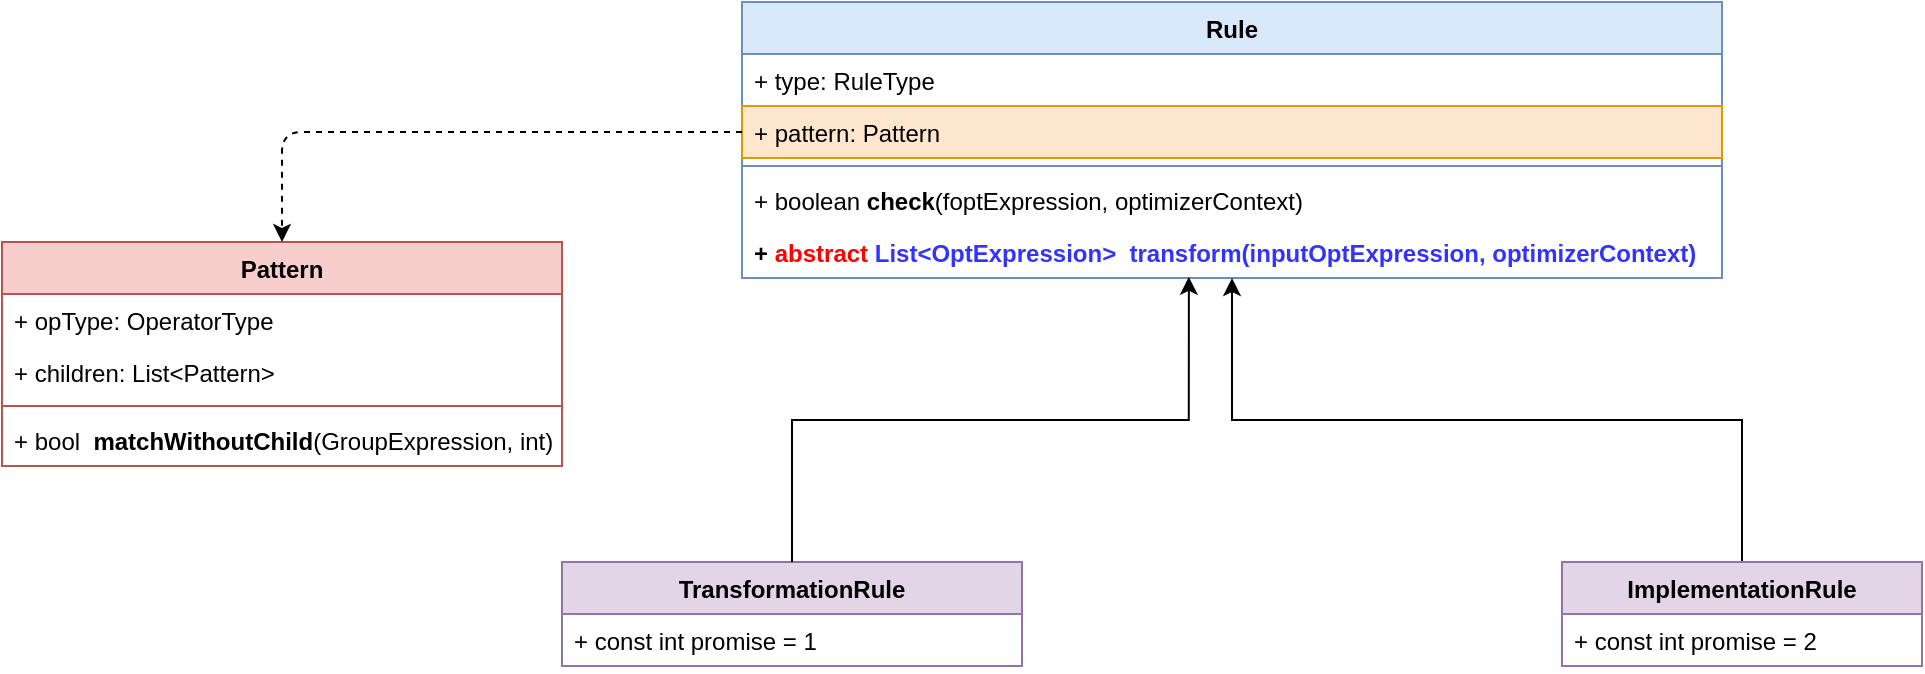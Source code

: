 <mxfile version="22.0.5" type="device">
  <diagram name="第 1 页" id="Gtit3rpH7SSGUtAuY61A">
    <mxGraphModel dx="1728" dy="990" grid="1" gridSize="10" guides="1" tooltips="1" connect="1" arrows="1" fold="1" page="1" pageScale="1" pageWidth="827" pageHeight="1169" math="0" shadow="0">
      <root>
        <mxCell id="0" />
        <mxCell id="1" parent="0" />
        <mxCell id="MEuKXHh1rBBYqSsWhMJD-1" value="Rule" style="swimlane;fontStyle=1;align=center;verticalAlign=top;childLayout=stackLayout;horizontal=1;startSize=26;horizontalStack=0;resizeParent=1;resizeParentMax=0;resizeLast=0;collapsible=1;marginBottom=0;whiteSpace=wrap;html=1;fillColor=#dae8fc;strokeColor=#6c8ebf;" vertex="1" parent="1">
          <mxGeometry x="530" y="100" width="490" height="138" as="geometry" />
        </mxCell>
        <mxCell id="MEuKXHh1rBBYqSsWhMJD-2" value="+&amp;nbsp;type&lt;span style=&quot;background-color: initial;&quot;&gt;:&amp;nbsp;&lt;/span&gt;RuleType" style="text;strokeColor=none;fillColor=none;align=left;verticalAlign=top;spacingLeft=4;spacingRight=4;overflow=hidden;rotatable=0;points=[[0,0.5],[1,0.5]];portConstraint=eastwest;whiteSpace=wrap;html=1;" vertex="1" parent="MEuKXHh1rBBYqSsWhMJD-1">
          <mxGeometry y="26" width="490" height="26" as="geometry" />
        </mxCell>
        <mxCell id="MEuKXHh1rBBYqSsWhMJD-5" value="+&amp;nbsp;pattern&lt;span style=&quot;background-color: initial;&quot;&gt;:&amp;nbsp;Pattern&lt;/span&gt;" style="text;strokeColor=#d79b00;fillColor=#ffe6cc;align=left;verticalAlign=top;spacingLeft=4;spacingRight=4;overflow=hidden;rotatable=0;points=[[0,0.5],[1,0.5]];portConstraint=eastwest;whiteSpace=wrap;html=1;" vertex="1" parent="MEuKXHh1rBBYqSsWhMJD-1">
          <mxGeometry y="52" width="490" height="26" as="geometry" />
        </mxCell>
        <mxCell id="MEuKXHh1rBBYqSsWhMJD-3" value="" style="line;strokeWidth=1;fillColor=none;align=left;verticalAlign=middle;spacingTop=-1;spacingLeft=3;spacingRight=3;rotatable=0;labelPosition=right;points=[];portConstraint=eastwest;strokeColor=inherit;" vertex="1" parent="MEuKXHh1rBBYqSsWhMJD-1">
          <mxGeometry y="78" width="490" height="8" as="geometry" />
        </mxCell>
        <mxCell id="MEuKXHh1rBBYqSsWhMJD-4" value="+ boolean &lt;b&gt;check&lt;/b&gt;(foptExpression, optimizerContext)" style="text;strokeColor=none;fillColor=none;align=left;verticalAlign=top;spacingLeft=4;spacingRight=4;overflow=hidden;rotatable=0;points=[[0,0.5],[1,0.5]];portConstraint=eastwest;whiteSpace=wrap;html=1;" vertex="1" parent="MEuKXHh1rBBYqSsWhMJD-1">
          <mxGeometry y="86" width="490" height="26" as="geometry" />
        </mxCell>
        <mxCell id="MEuKXHh1rBBYqSsWhMJD-12" value="&lt;b&gt;+ &lt;font color=&quot;#ff0000&quot;&gt;abstract&lt;/font&gt; &lt;font color=&quot;#3333ff&quot;&gt;List&amp;lt;OptExpression&amp;gt;&amp;nbsp;&lt;span style=&quot;background-color: initial;&quot;&gt;&amp;nbsp;&lt;/span&gt;transform&lt;span style=&quot;background-color: initial;&quot;&gt;(inputOptExpression, optimizerContext)&lt;/span&gt;&lt;/font&gt;&lt;/b&gt;" style="text;strokeColor=none;fillColor=none;align=left;verticalAlign=top;spacingLeft=4;spacingRight=4;overflow=hidden;rotatable=0;points=[[0,0.5],[1,0.5]];portConstraint=eastwest;whiteSpace=wrap;html=1;" vertex="1" parent="MEuKXHh1rBBYqSsWhMJD-1">
          <mxGeometry y="112" width="490" height="26" as="geometry" />
        </mxCell>
        <mxCell id="MEuKXHh1rBBYqSsWhMJD-6" value="Pattern" style="swimlane;fontStyle=1;align=center;verticalAlign=top;childLayout=stackLayout;horizontal=1;startSize=26;horizontalStack=0;resizeParent=1;resizeParentMax=0;resizeLast=0;collapsible=1;marginBottom=0;whiteSpace=wrap;html=1;fillColor=#f8cecc;strokeColor=#b85450;" vertex="1" parent="1">
          <mxGeometry x="160" y="220" width="280" height="112" as="geometry" />
        </mxCell>
        <mxCell id="MEuKXHh1rBBYqSsWhMJD-7" value="+&amp;nbsp;opType&lt;span style=&quot;background-color: initial;&quot;&gt;:&amp;nbsp;&lt;/span&gt;&lt;span style=&quot;background-color: initial;&quot;&gt;OperatorType&lt;/span&gt;" style="text;strokeColor=none;fillColor=none;align=left;verticalAlign=top;spacingLeft=4;spacingRight=4;overflow=hidden;rotatable=0;points=[[0,0.5],[1,0.5]];portConstraint=eastwest;whiteSpace=wrap;html=1;" vertex="1" parent="MEuKXHh1rBBYqSsWhMJD-6">
          <mxGeometry y="26" width="280" height="26" as="geometry" />
        </mxCell>
        <mxCell id="MEuKXHh1rBBYqSsWhMJD-8" value="+&amp;nbsp;children&lt;span style=&quot;background-color: initial;&quot;&gt;: List&amp;lt;&lt;/span&gt;Pattern&amp;gt;" style="text;align=left;verticalAlign=top;spacingLeft=4;spacingRight=4;overflow=hidden;rotatable=0;points=[[0,0.5],[1,0.5]];portConstraint=eastwest;whiteSpace=wrap;html=1;" vertex="1" parent="MEuKXHh1rBBYqSsWhMJD-6">
          <mxGeometry y="52" width="280" height="26" as="geometry" />
        </mxCell>
        <mxCell id="MEuKXHh1rBBYqSsWhMJD-9" value="" style="line;strokeWidth=1;fillColor=none;align=left;verticalAlign=middle;spacingTop=-1;spacingLeft=3;spacingRight=3;rotatable=0;labelPosition=right;points=[];portConstraint=eastwest;strokeColor=inherit;" vertex="1" parent="MEuKXHh1rBBYqSsWhMJD-6">
          <mxGeometry y="78" width="280" height="8" as="geometry" />
        </mxCell>
        <mxCell id="MEuKXHh1rBBYqSsWhMJD-10" value="+ bool&amp;nbsp;&amp;nbsp;&lt;b&gt;matchWithoutChild&lt;/b&gt;&lt;span style=&quot;background-color: initial;&quot;&gt;(GroupExpression, int)&lt;/span&gt;" style="text;strokeColor=none;fillColor=none;align=left;verticalAlign=top;spacingLeft=4;spacingRight=4;overflow=hidden;rotatable=0;points=[[0,0.5],[1,0.5]];portConstraint=eastwest;whiteSpace=wrap;html=1;" vertex="1" parent="MEuKXHh1rBBYqSsWhMJD-6">
          <mxGeometry y="86" width="280" height="26" as="geometry" />
        </mxCell>
        <mxCell id="MEuKXHh1rBBYqSsWhMJD-11" style="edgeStyle=orthogonalEdgeStyle;rounded=1;orthogonalLoop=1;jettySize=auto;html=1;exitX=0;exitY=0.5;exitDx=0;exitDy=0;dashed=1;" edge="1" parent="1" source="MEuKXHh1rBBYqSsWhMJD-5" target="MEuKXHh1rBBYqSsWhMJD-6">
          <mxGeometry relative="1" as="geometry" />
        </mxCell>
        <mxCell id="MEuKXHh1rBBYqSsWhMJD-14" value="TransformationRule" style="swimlane;fontStyle=1;align=center;verticalAlign=top;childLayout=stackLayout;horizontal=1;startSize=26;horizontalStack=0;resizeParent=1;resizeParentMax=0;resizeLast=0;collapsible=1;marginBottom=0;whiteSpace=wrap;html=1;fillColor=#e1d5e7;strokeColor=#9673a6;" vertex="1" parent="1">
          <mxGeometry x="440" y="380" width="230" height="52" as="geometry" />
        </mxCell>
        <mxCell id="MEuKXHh1rBBYqSsWhMJD-20" value="+ const int promise = 1" style="text;align=left;verticalAlign=top;spacingLeft=4;spacingRight=4;overflow=hidden;rotatable=0;points=[[0,0.5],[1,0.5]];portConstraint=eastwest;whiteSpace=wrap;html=1;" vertex="1" parent="MEuKXHh1rBBYqSsWhMJD-14">
          <mxGeometry y="26" width="230" height="26" as="geometry" />
        </mxCell>
        <mxCell id="MEuKXHh1rBBYqSsWhMJD-23" style="edgeStyle=orthogonalEdgeStyle;rounded=0;orthogonalLoop=1;jettySize=auto;html=1;exitX=0.5;exitY=0;exitDx=0;exitDy=0;entryX=0.5;entryY=1;entryDx=0;entryDy=0;" edge="1" parent="1" source="MEuKXHh1rBBYqSsWhMJD-19" target="MEuKXHh1rBBYqSsWhMJD-1">
          <mxGeometry relative="1" as="geometry" />
        </mxCell>
        <mxCell id="MEuKXHh1rBBYqSsWhMJD-19" value="ImplementationRule" style="swimlane;fontStyle=1;align=center;verticalAlign=top;childLayout=stackLayout;horizontal=1;startSize=26;horizontalStack=0;resizeParent=1;resizeParentMax=0;resizeLast=0;collapsible=1;marginBottom=0;whiteSpace=wrap;html=1;fillColor=#e1d5e7;strokeColor=#9673a6;" vertex="1" parent="1">
          <mxGeometry x="940" y="380" width="180" height="52" as="geometry" />
        </mxCell>
        <mxCell id="MEuKXHh1rBBYqSsWhMJD-21" value="+ const int promise = 2" style="text;align=left;verticalAlign=top;spacingLeft=4;spacingRight=4;overflow=hidden;rotatable=0;points=[[0,0.5],[1,0.5]];portConstraint=eastwest;whiteSpace=wrap;html=1;" vertex="1" parent="MEuKXHh1rBBYqSsWhMJD-19">
          <mxGeometry y="26" width="180" height="26" as="geometry" />
        </mxCell>
        <mxCell id="MEuKXHh1rBBYqSsWhMJD-22" style="edgeStyle=orthogonalEdgeStyle;rounded=0;orthogonalLoop=1;jettySize=auto;html=1;exitX=0.5;exitY=0;exitDx=0;exitDy=0;entryX=0.456;entryY=0.978;entryDx=0;entryDy=0;entryPerimeter=0;" edge="1" parent="1" source="MEuKXHh1rBBYqSsWhMJD-14" target="MEuKXHh1rBBYqSsWhMJD-12">
          <mxGeometry relative="1" as="geometry" />
        </mxCell>
      </root>
    </mxGraphModel>
  </diagram>
</mxfile>
